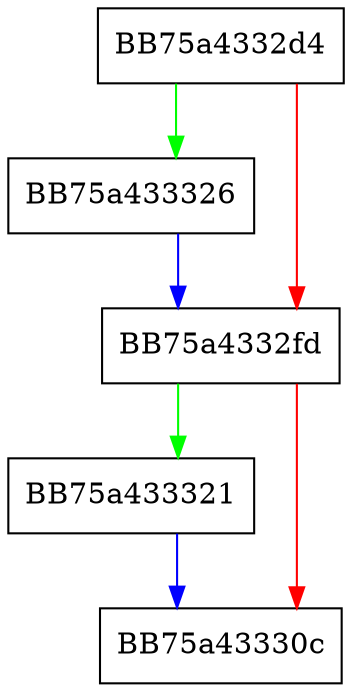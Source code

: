 digraph Set {
  node [shape="box"];
  graph [splines=ortho];
  BB75a4332d4 -> BB75a433326 [color="green"];
  BB75a4332d4 -> BB75a4332fd [color="red"];
  BB75a4332fd -> BB75a433321 [color="green"];
  BB75a4332fd -> BB75a43330c [color="red"];
  BB75a433321 -> BB75a43330c [color="blue"];
  BB75a433326 -> BB75a4332fd [color="blue"];
}
